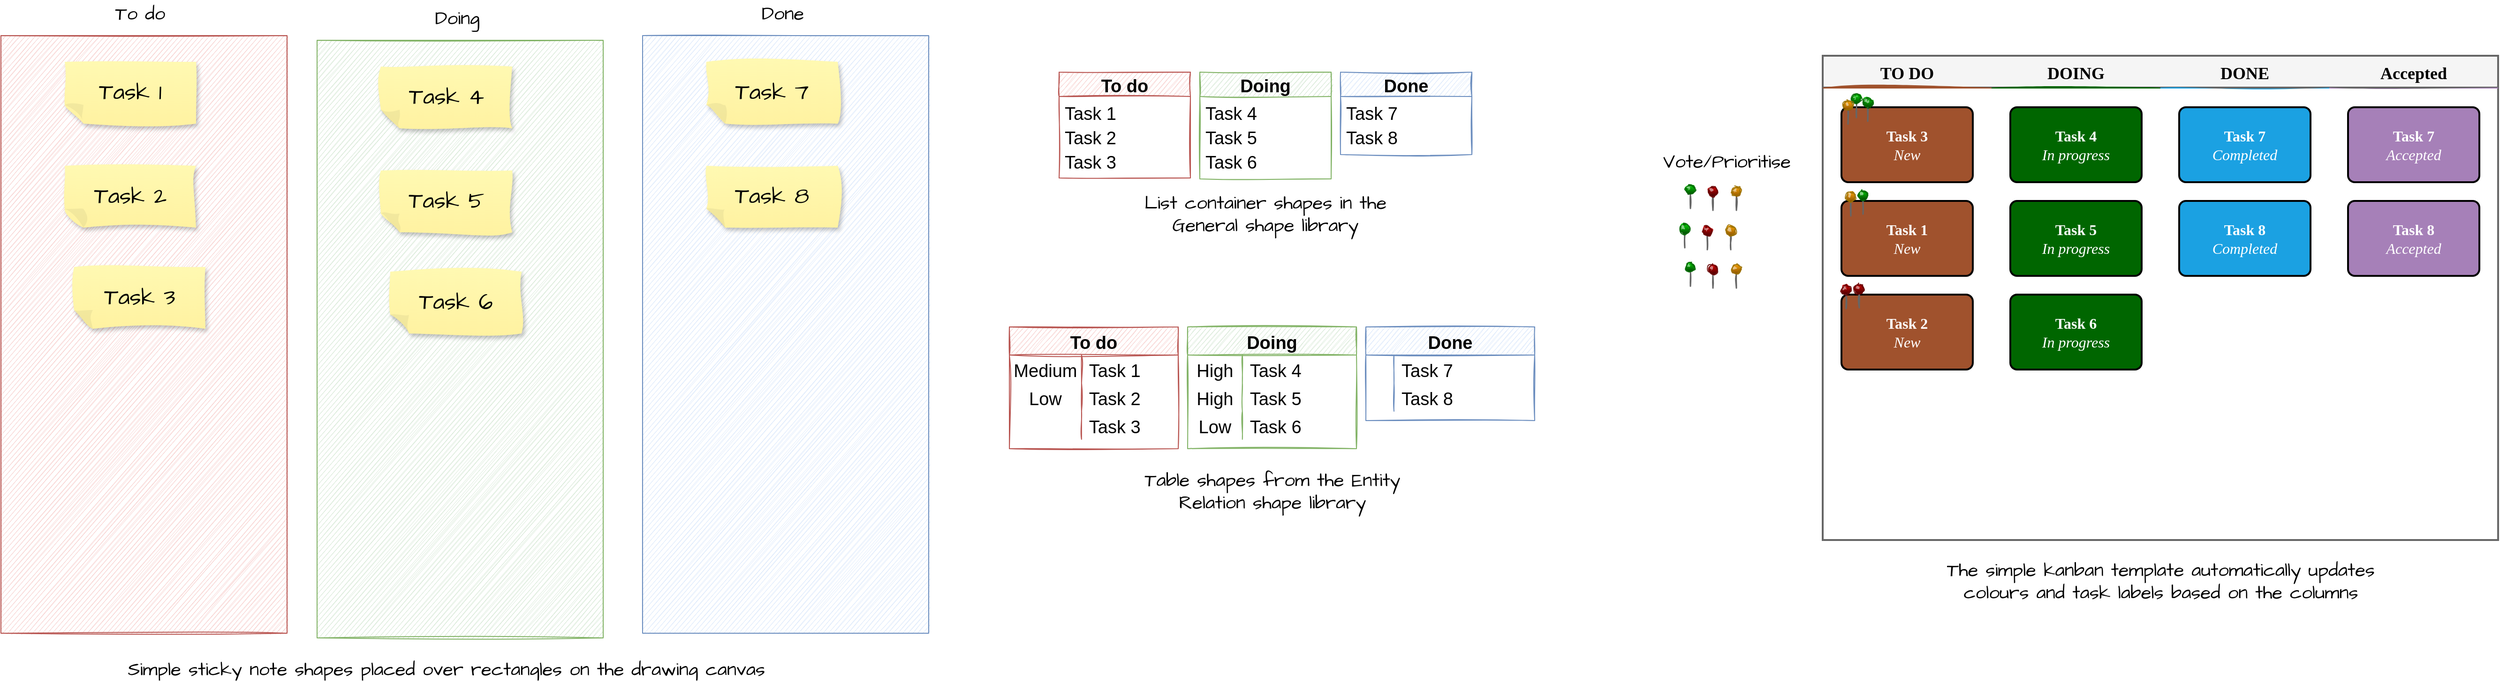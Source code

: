 <mxfile version="16.5.1" type="device"><diagram id="-oyLyDtoHZ17c1edxMD_" name="Page-1"><mxGraphModel dx="2351" dy="2303" grid="1" gridSize="10" guides="1" tooltips="1" connect="1" arrows="1" fold="1" page="1" pageScale="1" pageWidth="1019" pageHeight="1320" math="0" shadow="0"><root><mxCell id="0"/><mxCell id="1" parent="0"/><mxCell id="Ksxn2CiOpkJypMkL-8Q6-1" value="" style="rounded=0;whiteSpace=wrap;html=1;sketch=1;hachureGap=4;pointerEvents=0;fontFamily=Architects Daughter;fontSource=https%3A%2F%2Ffonts.googleapis.com%2Fcss%3Ffamily%3DArchitects%2BDaughter;fontSize=20;fillColor=#f8cecc;strokeColor=#b85450;" vertex="1" parent="1"><mxGeometry x="-641" y="-269" width="305" height="638" as="geometry"/></mxCell><mxCell id="Ksxn2CiOpkJypMkL-8Q6-2" value="To do" style="swimlane;fontStyle=1;childLayout=stackLayout;horizontal=1;startSize=26;fillColor=#f8cecc;horizontalStack=0;resizeParent=1;resizeParentMax=0;resizeLast=0;collapsible=1;marginBottom=0;strokeColor=#b85450;swimlaneFillColor=#ffffff;fontSize=19;sketch=1;" vertex="1" parent="1"><mxGeometry x="487" y="-230" width="140" height="113" as="geometry"/></mxCell><mxCell id="Ksxn2CiOpkJypMkL-8Q6-3" value="Task 1" style="text;strokeColor=none;fillColor=none;align=left;verticalAlign=top;spacingLeft=4;spacingRight=4;overflow=hidden;rotatable=0;points=[[0,0.5],[1,0.5]];portConstraint=eastwest;fontSize=19;sketch=1;" vertex="1" parent="Ksxn2CiOpkJypMkL-8Q6-2"><mxGeometry y="26" width="140" height="26" as="geometry"/></mxCell><mxCell id="Ksxn2CiOpkJypMkL-8Q6-4" value="Task 2" style="text;strokeColor=none;fillColor=none;align=left;verticalAlign=top;spacingLeft=4;spacingRight=4;overflow=hidden;rotatable=0;points=[[0,0.5],[1,0.5]];portConstraint=eastwest;fontSize=19;sketch=1;" vertex="1" parent="Ksxn2CiOpkJypMkL-8Q6-2"><mxGeometry y="52" width="140" height="26" as="geometry"/></mxCell><mxCell id="Ksxn2CiOpkJypMkL-8Q6-5" value="Task 3" style="text;strokeColor=none;fillColor=none;align=left;verticalAlign=top;spacingLeft=4;spacingRight=4;overflow=hidden;rotatable=0;points=[[0,0.5],[1,0.5]];portConstraint=eastwest;fontSize=19;sketch=1;" vertex="1" parent="Ksxn2CiOpkJypMkL-8Q6-2"><mxGeometry y="78" width="140" height="35" as="geometry"/></mxCell><mxCell id="Ksxn2CiOpkJypMkL-8Q6-6" value="Doing" style="swimlane;fontStyle=1;childLayout=stackLayout;horizontal=1;startSize=26;fillColor=#d5e8d4;horizontalStack=0;resizeParent=1;resizeParentMax=0;resizeLast=0;collapsible=1;marginBottom=0;strokeColor=#82b366;swimlaneFillColor=#ffffff;fontSize=19;sketch=1;" vertex="1" parent="1"><mxGeometry x="637" y="-230" width="140" height="114" as="geometry"/></mxCell><mxCell id="Ksxn2CiOpkJypMkL-8Q6-7" value="Task 4" style="text;strokeColor=none;fillColor=none;align=left;verticalAlign=top;spacingLeft=4;spacingRight=4;overflow=hidden;rotatable=0;points=[[0,0.5],[1,0.5]];portConstraint=eastwest;fontSize=19;sketch=1;" vertex="1" parent="Ksxn2CiOpkJypMkL-8Q6-6"><mxGeometry y="26" width="140" height="26" as="geometry"/></mxCell><mxCell id="Ksxn2CiOpkJypMkL-8Q6-8" value="Task 5" style="text;strokeColor=none;fillColor=none;align=left;verticalAlign=top;spacingLeft=4;spacingRight=4;overflow=hidden;rotatable=0;points=[[0,0.5],[1,0.5]];portConstraint=eastwest;fontSize=19;sketch=1;" vertex="1" parent="Ksxn2CiOpkJypMkL-8Q6-6"><mxGeometry y="52" width="140" height="26" as="geometry"/></mxCell><mxCell id="Ksxn2CiOpkJypMkL-8Q6-9" value="Task 6" style="text;strokeColor=none;fillColor=none;align=left;verticalAlign=top;spacingLeft=4;spacingRight=4;overflow=hidden;rotatable=0;points=[[0,0.5],[1,0.5]];portConstraint=eastwest;fontSize=19;sketch=1;" vertex="1" parent="Ksxn2CiOpkJypMkL-8Q6-6"><mxGeometry y="78" width="140" height="36" as="geometry"/></mxCell><mxCell id="Ksxn2CiOpkJypMkL-8Q6-10" value="Done" style="swimlane;fontStyle=1;childLayout=stackLayout;horizontal=1;startSize=26;fillColor=#dae8fc;horizontalStack=0;resizeParent=1;resizeParentMax=0;resizeLast=0;collapsible=1;marginBottom=0;strokeColor=#6c8ebf;swimlaneFillColor=#ffffff;fontSize=19;sketch=1;" vertex="1" parent="1"><mxGeometry x="787" y="-230" width="140" height="88" as="geometry"/></mxCell><mxCell id="Ksxn2CiOpkJypMkL-8Q6-11" value="Task 7" style="text;strokeColor=none;fillColor=none;align=left;verticalAlign=top;spacingLeft=4;spacingRight=4;overflow=hidden;rotatable=0;points=[[0,0.5],[1,0.5]];portConstraint=eastwest;fontSize=19;sketch=1;" vertex="1" parent="Ksxn2CiOpkJypMkL-8Q6-10"><mxGeometry y="26" width="140" height="26" as="geometry"/></mxCell><mxCell id="Ksxn2CiOpkJypMkL-8Q6-12" value="Task 8" style="text;strokeColor=none;fillColor=none;align=left;verticalAlign=top;spacingLeft=4;spacingRight=4;overflow=hidden;rotatable=0;points=[[0,0.5],[1,0.5]];portConstraint=eastwest;fontSize=19;sketch=1;" vertex="1" parent="Ksxn2CiOpkJypMkL-8Q6-10"><mxGeometry y="52" width="140" height="36" as="geometry"/></mxCell><mxCell id="Ksxn2CiOpkJypMkL-8Q6-13" value="To do" style="shape=table;startSize=30;container=1;collapsible=1;childLayout=tableLayout;fixedRows=1;rowLines=0;fontStyle=1;align=center;resizeLast=1;fillColor=#f8cecc;strokeColor=#b85450;swimlaneFillColor=#ffffff;fontSize=19;sketch=1;" vertex="1" parent="1"><mxGeometry x="434" y="42" width="180" height="130" as="geometry"/></mxCell><mxCell id="Ksxn2CiOpkJypMkL-8Q6-14" value="" style="shape=partialRectangle;collapsible=0;dropTarget=0;pointerEvents=0;fillColor=none;top=0;left=0;bottom=0;right=0;points=[[0,0.5],[1,0.5]];portConstraint=eastwest;fontSize=19;sketch=1;" vertex="1" parent="Ksxn2CiOpkJypMkL-8Q6-13"><mxGeometry y="30" width="180" height="30" as="geometry"/></mxCell><mxCell id="Ksxn2CiOpkJypMkL-8Q6-15" value="Medium" style="shape=partialRectangle;connectable=0;fillColor=none;top=0;left=0;bottom=0;right=0;editable=1;overflow=hidden;fontSize=19;sketch=1;" vertex="1" parent="Ksxn2CiOpkJypMkL-8Q6-14"><mxGeometry width="76.929" height="30" as="geometry"><mxRectangle width="76.929" height="30" as="alternateBounds"/></mxGeometry></mxCell><mxCell id="Ksxn2CiOpkJypMkL-8Q6-16" value="Task 1" style="shape=partialRectangle;connectable=0;fillColor=none;top=0;left=0;bottom=0;right=0;align=left;spacingLeft=6;overflow=hidden;fontSize=19;sketch=1;" vertex="1" parent="Ksxn2CiOpkJypMkL-8Q6-14"><mxGeometry x="76.929" width="103.071" height="30" as="geometry"><mxRectangle width="103.071" height="30" as="alternateBounds"/></mxGeometry></mxCell><mxCell id="Ksxn2CiOpkJypMkL-8Q6-17" value="" style="shape=partialRectangle;collapsible=0;dropTarget=0;pointerEvents=0;fillColor=none;top=0;left=0;bottom=0;right=0;points=[[0,0.5],[1,0.5]];portConstraint=eastwest;fontSize=19;sketch=1;" vertex="1" parent="Ksxn2CiOpkJypMkL-8Q6-13"><mxGeometry y="60" width="180" height="30" as="geometry"/></mxCell><mxCell id="Ksxn2CiOpkJypMkL-8Q6-18" value="Low" style="shape=partialRectangle;connectable=0;fillColor=none;top=0;left=0;bottom=0;right=0;editable=1;overflow=hidden;fontSize=19;sketch=1;" vertex="1" parent="Ksxn2CiOpkJypMkL-8Q6-17"><mxGeometry width="76.929" height="30" as="geometry"><mxRectangle width="76.929" height="30" as="alternateBounds"/></mxGeometry></mxCell><mxCell id="Ksxn2CiOpkJypMkL-8Q6-19" value="Task 2" style="shape=partialRectangle;connectable=0;fillColor=none;top=0;left=0;bottom=0;right=0;align=left;spacingLeft=6;overflow=hidden;fontSize=19;sketch=1;" vertex="1" parent="Ksxn2CiOpkJypMkL-8Q6-17"><mxGeometry x="76.929" width="103.071" height="30" as="geometry"><mxRectangle width="103.071" height="30" as="alternateBounds"/></mxGeometry></mxCell><mxCell id="Ksxn2CiOpkJypMkL-8Q6-20" value="" style="shape=partialRectangle;collapsible=0;dropTarget=0;pointerEvents=0;fillColor=none;top=0;left=0;bottom=0;right=0;points=[[0,0.5],[1,0.5]];portConstraint=eastwest;fontSize=19;sketch=1;" vertex="1" parent="Ksxn2CiOpkJypMkL-8Q6-13"><mxGeometry y="90" width="180" height="30" as="geometry"/></mxCell><mxCell id="Ksxn2CiOpkJypMkL-8Q6-21" value="" style="shape=partialRectangle;connectable=0;fillColor=none;top=0;left=0;bottom=0;right=0;editable=1;overflow=hidden;fontSize=19;sketch=1;" vertex="1" parent="Ksxn2CiOpkJypMkL-8Q6-20"><mxGeometry width="76.929" height="30" as="geometry"><mxRectangle width="76.929" height="30" as="alternateBounds"/></mxGeometry></mxCell><mxCell id="Ksxn2CiOpkJypMkL-8Q6-22" value="Task 3" style="shape=partialRectangle;connectable=0;fillColor=none;top=0;left=0;bottom=0;right=0;align=left;spacingLeft=6;overflow=hidden;fontSize=19;sketch=1;" vertex="1" parent="Ksxn2CiOpkJypMkL-8Q6-20"><mxGeometry x="76.929" width="103.071" height="30" as="geometry"><mxRectangle width="103.071" height="30" as="alternateBounds"/></mxGeometry></mxCell><mxCell id="Ksxn2CiOpkJypMkL-8Q6-23" value="Doing" style="shape=table;startSize=30;container=1;collapsible=1;childLayout=tableLayout;fixedRows=1;rowLines=0;fontStyle=1;align=center;resizeLast=1;fillColor=#d5e8d4;strokeColor=#82b366;swimlaneFillColor=#ffffff;fontSize=19;sketch=1;" vertex="1" parent="1"><mxGeometry x="624" y="42" width="180" height="130" as="geometry"/></mxCell><mxCell id="Ksxn2CiOpkJypMkL-8Q6-24" value="" style="shape=partialRectangle;collapsible=0;dropTarget=0;pointerEvents=0;fillColor=none;top=0;left=0;bottom=0;right=0;points=[[0,0.5],[1,0.5]];portConstraint=eastwest;fontSize=19;sketch=1;" vertex="1" parent="Ksxn2CiOpkJypMkL-8Q6-23"><mxGeometry y="30" width="180" height="30" as="geometry"/></mxCell><mxCell id="Ksxn2CiOpkJypMkL-8Q6-25" value="High" style="shape=partialRectangle;connectable=0;fillColor=none;top=0;left=0;bottom=0;right=0;editable=1;overflow=hidden;fontSize=19;sketch=1;" vertex="1" parent="Ksxn2CiOpkJypMkL-8Q6-24"><mxGeometry width="58.357" height="30" as="geometry"><mxRectangle width="58.357" height="30" as="alternateBounds"/></mxGeometry></mxCell><mxCell id="Ksxn2CiOpkJypMkL-8Q6-26" value="Task 4" style="shape=partialRectangle;connectable=0;fillColor=none;top=0;left=0;bottom=0;right=0;align=left;spacingLeft=6;overflow=hidden;fontSize=19;sketch=1;" vertex="1" parent="Ksxn2CiOpkJypMkL-8Q6-24"><mxGeometry x="58.357" width="121.643" height="30" as="geometry"><mxRectangle width="121.643" height="30" as="alternateBounds"/></mxGeometry></mxCell><mxCell id="Ksxn2CiOpkJypMkL-8Q6-27" value="" style="shape=partialRectangle;collapsible=0;dropTarget=0;pointerEvents=0;fillColor=none;top=0;left=0;bottom=0;right=0;points=[[0,0.5],[1,0.5]];portConstraint=eastwest;fontSize=19;sketch=1;" vertex="1" parent="Ksxn2CiOpkJypMkL-8Q6-23"><mxGeometry y="60" width="180" height="30" as="geometry"/></mxCell><mxCell id="Ksxn2CiOpkJypMkL-8Q6-28" value="High" style="shape=partialRectangle;connectable=0;fillColor=none;top=0;left=0;bottom=0;right=0;editable=1;overflow=hidden;fontSize=19;sketch=1;" vertex="1" parent="Ksxn2CiOpkJypMkL-8Q6-27"><mxGeometry width="58.357" height="30" as="geometry"><mxRectangle width="58.357" height="30" as="alternateBounds"/></mxGeometry></mxCell><mxCell id="Ksxn2CiOpkJypMkL-8Q6-29" value="Task 5" style="shape=partialRectangle;connectable=0;fillColor=none;top=0;left=0;bottom=0;right=0;align=left;spacingLeft=6;overflow=hidden;fontSize=19;sketch=1;" vertex="1" parent="Ksxn2CiOpkJypMkL-8Q6-27"><mxGeometry x="58.357" width="121.643" height="30" as="geometry"><mxRectangle width="121.643" height="30" as="alternateBounds"/></mxGeometry></mxCell><mxCell id="Ksxn2CiOpkJypMkL-8Q6-30" value="" style="shape=partialRectangle;collapsible=0;dropTarget=0;pointerEvents=0;fillColor=none;top=0;left=0;bottom=0;right=0;points=[[0,0.5],[1,0.5]];portConstraint=eastwest;fontSize=19;sketch=1;" vertex="1" parent="Ksxn2CiOpkJypMkL-8Q6-23"><mxGeometry y="90" width="180" height="30" as="geometry"/></mxCell><mxCell id="Ksxn2CiOpkJypMkL-8Q6-31" value="Low" style="shape=partialRectangle;connectable=0;fillColor=none;top=0;left=0;bottom=0;right=0;editable=1;overflow=hidden;fontSize=19;sketch=1;" vertex="1" parent="Ksxn2CiOpkJypMkL-8Q6-30"><mxGeometry width="58.357" height="30" as="geometry"><mxRectangle width="58.357" height="30" as="alternateBounds"/></mxGeometry></mxCell><mxCell id="Ksxn2CiOpkJypMkL-8Q6-32" value="Task 6" style="shape=partialRectangle;connectable=0;fillColor=none;top=0;left=0;bottom=0;right=0;align=left;spacingLeft=6;overflow=hidden;fontSize=19;sketch=1;" vertex="1" parent="Ksxn2CiOpkJypMkL-8Q6-30"><mxGeometry x="58.357" width="121.643" height="30" as="geometry"><mxRectangle width="121.643" height="30" as="alternateBounds"/></mxGeometry></mxCell><mxCell id="Ksxn2CiOpkJypMkL-8Q6-33" value="Done" style="shape=table;startSize=30;container=1;collapsible=1;childLayout=tableLayout;fixedRows=1;rowLines=0;fontStyle=1;align=center;resizeLast=1;fillColor=#dae8fc;strokeColor=#6c8ebf;swimlaneFillColor=#ffffff;fontSize=19;sketch=1;" vertex="1" parent="1"><mxGeometry x="814" y="42" width="180" height="100" as="geometry"/></mxCell><mxCell id="Ksxn2CiOpkJypMkL-8Q6-34" value="" style="shape=partialRectangle;collapsible=0;dropTarget=0;pointerEvents=0;fillColor=none;top=0;left=0;bottom=0;right=0;points=[[0,0.5],[1,0.5]];portConstraint=eastwest;fontSize=19;sketch=1;" vertex="1" parent="Ksxn2CiOpkJypMkL-8Q6-33"><mxGeometry y="30" width="180" height="30" as="geometry"/></mxCell><mxCell id="Ksxn2CiOpkJypMkL-8Q6-35" value="" style="shape=partialRectangle;connectable=0;fillColor=none;top=0;left=0;bottom=0;right=0;editable=1;overflow=hidden;fontSize=19;sketch=1;" vertex="1" parent="Ksxn2CiOpkJypMkL-8Q6-34"><mxGeometry width="30" height="30" as="geometry"><mxRectangle width="30" height="30" as="alternateBounds"/></mxGeometry></mxCell><mxCell id="Ksxn2CiOpkJypMkL-8Q6-36" value="Task 7" style="shape=partialRectangle;connectable=0;fillColor=none;top=0;left=0;bottom=0;right=0;align=left;spacingLeft=6;overflow=hidden;fontSize=19;sketch=1;" vertex="1" parent="Ksxn2CiOpkJypMkL-8Q6-34"><mxGeometry x="30" width="150" height="30" as="geometry"><mxRectangle width="150" height="30" as="alternateBounds"/></mxGeometry></mxCell><mxCell id="Ksxn2CiOpkJypMkL-8Q6-37" value="" style="shape=partialRectangle;collapsible=0;dropTarget=0;pointerEvents=0;fillColor=none;top=0;left=0;bottom=0;right=0;points=[[0,0.5],[1,0.5]];portConstraint=eastwest;fontSize=19;sketch=1;" vertex="1" parent="Ksxn2CiOpkJypMkL-8Q6-33"><mxGeometry y="60" width="180" height="30" as="geometry"/></mxCell><mxCell id="Ksxn2CiOpkJypMkL-8Q6-38" value="" style="shape=partialRectangle;connectable=0;fillColor=none;top=0;left=0;bottom=0;right=0;editable=1;overflow=hidden;fontSize=19;sketch=1;" vertex="1" parent="Ksxn2CiOpkJypMkL-8Q6-37"><mxGeometry width="30" height="30" as="geometry"><mxRectangle width="30" height="30" as="alternateBounds"/></mxGeometry></mxCell><mxCell id="Ksxn2CiOpkJypMkL-8Q6-39" value="Task 8" style="shape=partialRectangle;connectable=0;fillColor=none;top=0;left=0;bottom=0;right=0;align=left;spacingLeft=6;overflow=hidden;fontSize=19;sketch=1;" vertex="1" parent="Ksxn2CiOpkJypMkL-8Q6-37"><mxGeometry x="30" width="150" height="30" as="geometry"><mxRectangle width="150" height="30" as="alternateBounds"/></mxGeometry></mxCell><mxCell id="Ksxn2CiOpkJypMkL-8Q6-40" value="Task 1" style="shape=note;whiteSpace=wrap;html=1;backgroundOutline=1;darkOpacity=0.05;fillColor=#FFF9B2;strokeColor=none;fillStyle=solid;direction=west;gradientDirection=north;gradientColor=#FFF2A1;sketch=1;shadow=1;size=20;fontSize=24;jiggle=2;pointerEvents=1;hachureGap=4;fontFamily=Architects Daughter;fontSource=https%3A%2F%2Ffonts.googleapis.com%2Fcss%3Ffamily%3DArchitects%2BDaughter;" vertex="1" parent="1"><mxGeometry x="-573" y="-241" width="140" height="66" as="geometry"/></mxCell><mxCell id="Ksxn2CiOpkJypMkL-8Q6-41" value="To do" style="text;html=1;align=center;verticalAlign=middle;resizable=0;points=[];autosize=1;strokeColor=none;sketch=1;hachureGap=4;pointerEvents=0;fontFamily=Architects Daughter;fontSource=https%3A%2F%2Ffonts.googleapis.com%2Fcss%3Ffamily%3DArchitects%2BDaughter;fontSize=20;" vertex="1" parent="1"><mxGeometry x="-524.5" y="-307" width="63" height="28" as="geometry"/></mxCell><mxCell id="Ksxn2CiOpkJypMkL-8Q6-42" value="Task 2" style="shape=note;whiteSpace=wrap;html=1;backgroundOutline=1;darkOpacity=0.05;fillColor=#FFF9B2;strokeColor=none;fillStyle=solid;direction=west;gradientDirection=north;gradientColor=#FFF2A1;sketch=1;shadow=1;size=20;fontSize=24;jiggle=2;pointerEvents=1;hachureGap=4;fontFamily=Architects Daughter;fontSource=https%3A%2F%2Ffonts.googleapis.com%2Fcss%3Ffamily%3DArchitects%2BDaughter;" vertex="1" parent="1"><mxGeometry x="-573" y="-130" width="140" height="66" as="geometry"/></mxCell><mxCell id="Ksxn2CiOpkJypMkL-8Q6-43" value="Task 3" style="shape=note;whiteSpace=wrap;html=1;backgroundOutline=1;darkOpacity=0.05;fillColor=#FFF9B2;strokeColor=none;fillStyle=solid;direction=west;gradientDirection=north;gradientColor=#FFF2A1;sketch=1;shadow=1;size=20;fontSize=24;jiggle=2;pointerEvents=1;hachureGap=4;fontFamily=Architects Daughter;fontSource=https%3A%2F%2Ffonts.googleapis.com%2Fcss%3Ffamily%3DArchitects%2BDaughter;" vertex="1" parent="1"><mxGeometry x="-563" y="-22" width="140" height="66" as="geometry"/></mxCell><mxCell id="Ksxn2CiOpkJypMkL-8Q6-44" value="" style="rounded=0;whiteSpace=wrap;html=1;sketch=1;hachureGap=4;pointerEvents=0;fontFamily=Architects Daughter;fontSource=https%3A%2F%2Ffonts.googleapis.com%2Fcss%3Ffamily%3DArchitects%2BDaughter;fontSize=20;fillColor=#d5e8d4;strokeColor=#82b366;" vertex="1" parent="1"><mxGeometry x="-304" y="-264" width="305" height="638" as="geometry"/></mxCell><mxCell id="Ksxn2CiOpkJypMkL-8Q6-45" value="Task 4" style="shape=note;whiteSpace=wrap;html=1;backgroundOutline=1;darkOpacity=0.05;fillColor=#FFF9B2;strokeColor=none;fillStyle=solid;direction=west;gradientDirection=north;gradientColor=#FFF2A1;sketch=1;shadow=1;size=20;fontSize=24;jiggle=2;pointerEvents=1;hachureGap=4;fontFamily=Architects Daughter;fontSource=https%3A%2F%2Ffonts.googleapis.com%2Fcss%3Ffamily%3DArchitects%2BDaughter;" vertex="1" parent="1"><mxGeometry x="-236" y="-236" width="140" height="66" as="geometry"/></mxCell><mxCell id="Ksxn2CiOpkJypMkL-8Q6-46" value="Doing" style="text;html=1;align=center;verticalAlign=middle;resizable=0;points=[];autosize=1;strokeColor=none;sketch=1;hachureGap=4;pointerEvents=0;fontFamily=Architects Daughter;fontSource=https%3A%2F%2Ffonts.googleapis.com%2Fcss%3Ffamily%3DArchitects%2BDaughter;fontSize=20;" vertex="1" parent="1"><mxGeometry x="-184.5" y="-302" width="58" height="28" as="geometry"/></mxCell><mxCell id="Ksxn2CiOpkJypMkL-8Q6-47" value="Task 5" style="shape=note;whiteSpace=wrap;html=1;backgroundOutline=1;darkOpacity=0.05;fillColor=#FFF9B2;strokeColor=none;fillStyle=solid;direction=west;gradientDirection=north;gradientColor=#FFF2A1;sketch=1;shadow=1;size=20;fontSize=24;jiggle=2;pointerEvents=1;hachureGap=4;fontFamily=Architects Daughter;fontSource=https%3A%2F%2Ffonts.googleapis.com%2Fcss%3Ffamily%3DArchitects%2BDaughter;" vertex="1" parent="1"><mxGeometry x="-236" y="-125" width="140" height="66" as="geometry"/></mxCell><mxCell id="Ksxn2CiOpkJypMkL-8Q6-48" value="Task 6" style="shape=note;whiteSpace=wrap;html=1;backgroundOutline=1;darkOpacity=0.05;fillColor=#FFF9B2;strokeColor=none;fillStyle=solid;direction=west;gradientDirection=north;gradientColor=#FFF2A1;sketch=1;shadow=1;size=20;fontSize=24;jiggle=2;pointerEvents=1;hachureGap=4;fontFamily=Architects Daughter;fontSource=https%3A%2F%2Ffonts.googleapis.com%2Fcss%3Ffamily%3DArchitects%2BDaughter;" vertex="1" parent="1"><mxGeometry x="-226" y="-17" width="140" height="66" as="geometry"/></mxCell><mxCell id="Ksxn2CiOpkJypMkL-8Q6-49" value="" style="rounded=0;whiteSpace=wrap;html=1;sketch=1;hachureGap=4;pointerEvents=0;fontFamily=Architects Daughter;fontSource=https%3A%2F%2Ffonts.googleapis.com%2Fcss%3Ffamily%3DArchitects%2BDaughter;fontSize=20;fillColor=#dae8fc;strokeColor=#6c8ebf;" vertex="1" parent="1"><mxGeometry x="43" y="-269" width="305" height="638" as="geometry"/></mxCell><mxCell id="Ksxn2CiOpkJypMkL-8Q6-50" value="&lt;div&gt;Task 7&lt;/div&gt;" style="shape=note;whiteSpace=wrap;html=1;backgroundOutline=1;darkOpacity=0.05;fillColor=#FFF9B2;strokeColor=none;fillStyle=solid;direction=west;gradientDirection=north;gradientColor=#FFF2A1;sketch=1;shadow=1;size=20;fontSize=24;jiggle=2;pointerEvents=1;hachureGap=4;fontFamily=Architects Daughter;fontSource=https%3A%2F%2Ffonts.googleapis.com%2Fcss%3Ffamily%3DArchitects%2BDaughter;" vertex="1" parent="1"><mxGeometry x="111" y="-241" width="140" height="66" as="geometry"/></mxCell><mxCell id="Ksxn2CiOpkJypMkL-8Q6-51" value="Done" style="text;html=1;align=center;verticalAlign=middle;resizable=0;points=[];autosize=1;strokeColor=none;sketch=1;hachureGap=4;pointerEvents=0;fontFamily=Architects Daughter;fontSource=https%3A%2F%2Ffonts.googleapis.com%2Fcss%3Ffamily%3DArchitects%2BDaughter;fontSize=20;" vertex="1" parent="1"><mxGeometry x="164.5" y="-307" width="55" height="28" as="geometry"/></mxCell><mxCell id="Ksxn2CiOpkJypMkL-8Q6-52" value="Task 8" style="shape=note;whiteSpace=wrap;html=1;backgroundOutline=1;darkOpacity=0.05;fillColor=#FFF9B2;strokeColor=none;fillStyle=solid;direction=west;gradientDirection=north;gradientColor=#FFF2A1;sketch=1;shadow=1;size=20;fontSize=24;jiggle=2;pointerEvents=1;hachureGap=4;fontFamily=Architects Daughter;fontSource=https%3A%2F%2Ffonts.googleapis.com%2Fcss%3Ffamily%3DArchitects%2BDaughter;" vertex="1" parent="1"><mxGeometry x="111" y="-130" width="140" height="66" as="geometry"/></mxCell><mxCell id="Ksxn2CiOpkJypMkL-8Q6-53" value="" style="swimlane;fontStyle=2;childLayout=stackLayout;horizontal=1;startSize=34;horizontalStack=1;resizeParent=1;resizeParentMax=0;resizeLast=0;collapsible=0;marginBottom=0;swimlaneFillColor=none;fontFamily=Permanent Marker;fontSize=19;points=[];verticalAlign=top;stackBorder=0;resizable=1;strokeWidth=2;sketch=0;disableMultiStroke=1;fillColor=#f5f5f5;strokeColor=#666666;fontColor=#333333;" vertex="1" parent="1"><mxGeometry x="1301" y="-247.5" width="720" height="517" as="geometry"/></mxCell><object label="TO DO" status="New" id="Ksxn2CiOpkJypMkL-8Q6-54"><mxCell style="swimlane;strokeWidth=2;fontFamily=Permanent Marker;html=0;startSize=1;verticalAlign=bottom;spacingBottom=5;points=[];childLayout=stackLayout;stackBorder=20;stackSpacing=20;resizeLast=0;resizeParent=1;horizontalStack=0;collapsible=0;sketch=1;strokeColor=none;fillStyle=solid;fillColor=#A0522D;fontSize=18;" vertex="1" parent="Ksxn2CiOpkJypMkL-8Q6-53"><mxGeometry y="34" width="180" height="483" as="geometry"/></mxCell></object><object label="Task 3&lt;br style=&quot;font-size: 16px;&quot;&gt;&lt;span style=&quot;font-weight: normal; font-size: 16px;&quot;&gt;&lt;i style=&quot;font-size: 16px;&quot;&gt;&lt;font style=&quot;font-size: 16px;&quot;&gt;%status%&lt;/font&gt;&lt;/i&gt;&lt;/span&gt;" placeholders="1" id="Ksxn2CiOpkJypMkL-8Q6-55"><mxCell style="whiteSpace=wrap;html=1;strokeWidth=2;fillColor=swimlane;fontStyle=1;spacingTop=0;rounded=1;arcSize=9;points=[];sketch=0;fontFamily=Verdana;hachureGap=8;fillWeight=1;fontSize=16;fontColor=#FFFFFF;" vertex="1" parent="Ksxn2CiOpkJypMkL-8Q6-54"><mxGeometry x="20" y="21" width="140" height="80" as="geometry"/></mxCell></object><object label="Task 1&lt;br style=&quot;font-size: 16px;&quot;&gt;&lt;span style=&quot;font-weight: normal; font-size: 16px;&quot;&gt;&lt;i style=&quot;font-size: 16px;&quot;&gt;&lt;font style=&quot;font-size: 16px;&quot;&gt;%status%&lt;/font&gt;&lt;/i&gt;&lt;/span&gt;" placeholders="1" id="Ksxn2CiOpkJypMkL-8Q6-56"><mxCell style="whiteSpace=wrap;html=1;strokeWidth=2;fillColor=swimlane;fontStyle=1;spacingTop=0;rounded=1;arcSize=9;points=[];sketch=0;fontFamily=Verdana;hachureGap=8;fillWeight=1;fontSize=16;fontColor=#FFFFFF;" vertex="1" parent="Ksxn2CiOpkJypMkL-8Q6-54"><mxGeometry x="20" y="121" width="140" height="80" as="geometry"/></mxCell></object><object label="Task 2&lt;br style=&quot;font-size: 16px;&quot;&gt;&lt;span style=&quot;font-weight: normal; font-size: 16px;&quot;&gt;&lt;i style=&quot;font-size: 16px;&quot;&gt;&lt;font style=&quot;font-size: 16px;&quot;&gt;%status%&lt;/font&gt;&lt;/i&gt;&lt;/span&gt;" placeholders="1" id="Ksxn2CiOpkJypMkL-8Q6-57"><mxCell style="whiteSpace=wrap;html=1;strokeWidth=2;fillColor=swimlane;fontStyle=1;spacingTop=0;rounded=1;arcSize=9;points=[];sketch=0;fontFamily=Verdana;hachureGap=8;fillWeight=1;fontSize=16;fontColor=#FFFFFF;" vertex="1" parent="Ksxn2CiOpkJypMkL-8Q6-54"><mxGeometry x="20" y="221" width="140" height="80" as="geometry"/></mxCell></object><object label="DOING" status="In progress" id="Ksxn2CiOpkJypMkL-8Q6-58"><mxCell style="swimlane;strokeWidth=2;fontFamily=Permanent Marker;html=0;startSize=1;verticalAlign=bottom;spacingBottom=5;points=[];childLayout=stackLayout;stackBorder=20;stackSpacing=20;resizeLast=0;resizeParent=1;horizontalStack=0;collapsible=0;sketch=1;strokeColor=none;fillStyle=solid;fillColor=#006600;fontSize=18;" vertex="1" parent="Ksxn2CiOpkJypMkL-8Q6-53"><mxGeometry x="180" y="34" width="180" height="483" as="geometry"/></mxCell></object><object label="Task 4&lt;br style=&quot;font-size: 16px;&quot;&gt;&lt;span style=&quot;font-weight: normal; font-size: 16px;&quot;&gt;&lt;i style=&quot;font-size: 16px;&quot;&gt;&lt;font style=&quot;font-size: 16px;&quot;&gt;%status%&lt;/font&gt;&lt;/i&gt;&lt;/span&gt;" placeholders="1" id="Ksxn2CiOpkJypMkL-8Q6-59"><mxCell style="whiteSpace=wrap;html=1;strokeWidth=2;fillColor=swimlane;fontStyle=1;spacingTop=0;rounded=1;arcSize=9;points=[];sketch=0;fontFamily=Verdana;hachureGap=8;fillWeight=1;fontSize=16;fontColor=#FFFFFF;" vertex="1" parent="Ksxn2CiOpkJypMkL-8Q6-58"><mxGeometry x="20" y="21" width="140" height="80" as="geometry"/></mxCell></object><object label="Task 5&lt;br style=&quot;font-size: 16px;&quot;&gt;&lt;span style=&quot;font-weight: normal; font-size: 16px;&quot;&gt;&lt;i style=&quot;font-size: 16px;&quot;&gt;&lt;font style=&quot;font-size: 16px;&quot;&gt;%status%&lt;/font&gt;&lt;/i&gt;&lt;/span&gt;" placeholders="1" id="Ksxn2CiOpkJypMkL-8Q6-60"><mxCell style="whiteSpace=wrap;html=1;strokeWidth=2;fillColor=swimlane;fontStyle=1;spacingTop=0;rounded=1;arcSize=9;points=[];sketch=0;fontFamily=Verdana;hachureGap=8;fillWeight=1;fontSize=16;fontColor=#FFFFFF;" vertex="1" parent="Ksxn2CiOpkJypMkL-8Q6-58"><mxGeometry x="20" y="121" width="140" height="80" as="geometry"/></mxCell></object><object label="Task 6&lt;br style=&quot;font-size: 16px;&quot;&gt;&lt;span style=&quot;font-weight: normal; font-size: 16px;&quot;&gt;&lt;i style=&quot;font-size: 16px;&quot;&gt;&lt;font style=&quot;font-size: 16px;&quot;&gt;%status%&lt;/font&gt;&lt;/i&gt;&lt;/span&gt;" placeholders="1" id="Ksxn2CiOpkJypMkL-8Q6-61"><mxCell style="whiteSpace=wrap;html=1;strokeWidth=2;fillColor=swimlane;fontStyle=1;spacingTop=0;rounded=1;arcSize=9;points=[];sketch=0;fontFamily=Verdana;hachureGap=8;fillWeight=1;fontSize=16;fontColor=#FFFFFF;" vertex="1" parent="Ksxn2CiOpkJypMkL-8Q6-58"><mxGeometry x="20" y="221" width="140" height="80" as="geometry"/></mxCell></object><object label="DONE" status="Completed" id="Ksxn2CiOpkJypMkL-8Q6-62"><mxCell style="swimlane;strokeWidth=2;fontFamily=Permanent Marker;html=0;startSize=1;verticalAlign=bottom;spacingBottom=5;points=[];childLayout=stackLayout;stackBorder=20;stackSpacing=20;resizeLast=0;resizeParent=1;horizontalStack=0;collapsible=0;sketch=1;strokeColor=none;fillStyle=solid;fillColor=#1BA1E2;fontSize=18;" vertex="1" parent="Ksxn2CiOpkJypMkL-8Q6-53"><mxGeometry x="360" y="34" width="180" height="483" as="geometry"/></mxCell></object><object label="Task 7&lt;br style=&quot;font-size: 16px;&quot;&gt;&lt;span style=&quot;font-weight: normal; font-size: 16px;&quot;&gt;&lt;i style=&quot;font-size: 16px;&quot;&gt;&lt;font style=&quot;font-size: 16px;&quot;&gt;%status%&lt;/font&gt;&lt;/i&gt;&lt;/span&gt;" placeholders="1" id="Ksxn2CiOpkJypMkL-8Q6-63"><mxCell style="whiteSpace=wrap;html=1;strokeWidth=2;fillColor=swimlane;fontStyle=1;spacingTop=0;rounded=1;arcSize=9;points=[];sketch=0;fontFamily=Verdana;hachureGap=8;fillWeight=1;fontSize=16;fontColor=#FFFFFF;" vertex="1" parent="Ksxn2CiOpkJypMkL-8Q6-62"><mxGeometry x="20" y="21" width="140" height="80" as="geometry"/></mxCell></object><object label="Task 8&lt;br style=&quot;font-size: 16px;&quot;&gt;&lt;span style=&quot;font-weight: normal; font-size: 16px;&quot;&gt;&lt;i style=&quot;font-size: 16px;&quot;&gt;&lt;font style=&quot;font-size: 16px;&quot;&gt;%status%&lt;/font&gt;&lt;/i&gt;&lt;/span&gt;" placeholders="1" id="Ksxn2CiOpkJypMkL-8Q6-64"><mxCell style="whiteSpace=wrap;html=1;strokeWidth=2;fillColor=swimlane;fontStyle=1;spacingTop=0;rounded=1;arcSize=9;points=[];sketch=0;fontFamily=Verdana;hachureGap=8;fillWeight=1;fontSize=16;fontColor=#FFFFFF;" vertex="1" parent="Ksxn2CiOpkJypMkL-8Q6-62"><mxGeometry x="20" y="121" width="140" height="80" as="geometry"/></mxCell></object><object label="Accepted" status="Accepted" id="Ksxn2CiOpkJypMkL-8Q6-65"><mxCell style="swimlane;strokeWidth=2;fontFamily=Permanent Marker;html=0;startSize=1;verticalAlign=bottom;spacingBottom=5;points=[];childLayout=stackLayout;stackBorder=20;stackSpacing=20;resizeLast=0;resizeParent=1;horizontalStack=0;collapsible=0;sketch=1;strokeColor=none;fillStyle=solid;fontSize=18;fillColor=#A680B8;" vertex="1" parent="Ksxn2CiOpkJypMkL-8Q6-53"><mxGeometry x="540" y="34" width="180" height="483" as="geometry"/></mxCell></object><object label="Task 7&lt;br style=&quot;font-size: 16px;&quot;&gt;&lt;span style=&quot;font-weight: normal; font-size: 16px;&quot;&gt;&lt;i style=&quot;font-size: 16px;&quot;&gt;&lt;font style=&quot;font-size: 16px;&quot;&gt;%status%&lt;/font&gt;&lt;/i&gt;&lt;/span&gt;" placeholders="1" id="Ksxn2CiOpkJypMkL-8Q6-66"><mxCell style="whiteSpace=wrap;html=1;strokeWidth=2;fillColor=swimlane;fontStyle=1;spacingTop=0;rounded=1;arcSize=9;points=[];sketch=0;fontFamily=Verdana;hachureGap=8;fillWeight=1;fontSize=16;fontColor=#FFFFFF;" vertex="1" parent="Ksxn2CiOpkJypMkL-8Q6-65"><mxGeometry x="20" y="21" width="140" height="80" as="geometry"/></mxCell></object><object label="Task 8&lt;br style=&quot;font-size: 16px;&quot;&gt;&lt;span style=&quot;font-weight: normal; font-size: 16px;&quot;&gt;&lt;i style=&quot;font-size: 16px;&quot;&gt;&lt;font style=&quot;font-size: 16px;&quot;&gt;%status%&lt;/font&gt;&lt;/i&gt;&lt;/span&gt;" placeholders="1" id="Ksxn2CiOpkJypMkL-8Q6-67"><mxCell style="whiteSpace=wrap;html=1;strokeWidth=2;fillColor=swimlane;fontStyle=1;spacingTop=0;rounded=1;arcSize=9;points=[];sketch=0;fontFamily=Verdana;hachureGap=8;fillWeight=1;fontSize=16;fontColor=#FFFFFF;" vertex="1" parent="Ksxn2CiOpkJypMkL-8Q6-65"><mxGeometry x="20" y="121" width="140" height="80" as="geometry"/></mxCell></object><mxCell id="Ksxn2CiOpkJypMkL-8Q6-68" value="Simple sticky note shapes placed over rectangles on the drawing canvas" style="text;html=1;strokeColor=none;fillColor=none;align=center;verticalAlign=middle;whiteSpace=wrap;rounded=0;sketch=1;hachureGap=4;pointerEvents=0;fontFamily=Architects Daughter;fontSource=https%3A%2F%2Ffonts.googleapis.com%2Fcss%3Ffamily%3DArchitects%2BDaughter;fontSize=20;" vertex="1" parent="1"><mxGeometry x="-565" y="397" width="798" height="20" as="geometry"/></mxCell><mxCell id="Ksxn2CiOpkJypMkL-8Q6-69" value="List container shapes in the General shape library" style="text;html=1;strokeColor=none;fillColor=none;align=center;verticalAlign=middle;whiteSpace=wrap;rounded=0;sketch=1;hachureGap=4;pointerEvents=0;fontFamily=Architects Daughter;fontSource=https%3A%2F%2Ffonts.googleapis.com%2Fcss%3Ffamily%3DArchitects%2BDaughter;fontSize=20;" vertex="1" parent="1"><mxGeometry x="540" y="-89" width="334" height="20" as="geometry"/></mxCell><mxCell id="Ksxn2CiOpkJypMkL-8Q6-70" value="Table shapes from the Entity Relation shape library" style="text;html=1;strokeColor=none;fillColor=none;align=center;verticalAlign=middle;whiteSpace=wrap;rounded=0;sketch=1;hachureGap=4;pointerEvents=0;fontFamily=Architects Daughter;fontSource=https%3A%2F%2Ffonts.googleapis.com%2Fcss%3Ffamily%3DArchitects%2BDaughter;fontSize=20;" vertex="1" parent="1"><mxGeometry x="558.5" y="207" width="311" height="20" as="geometry"/></mxCell><mxCell id="Ksxn2CiOpkJypMkL-8Q6-71" value="" style="verticalLabelPosition=top;html=1;shadow=0;dashed=0;verticalAlign=bottom;strokeWidth=1;shape=mxgraph.ios.iPin;fillColor2=#00dd00;fillColor3=#004400;strokeColor=#006600;sketch=1;hachureGap=4;pointerEvents=0;fontFamily=Architects Daughter;fontSource=https%3A%2F%2Ffonts.googleapis.com%2Fcss%3Ffamily%3DArchitects%2BDaughter;fontSize=20;" vertex="1" parent="1"><mxGeometry x="1155" y="-109.5" width="10" height="25" as="geometry"/></mxCell><mxCell id="Ksxn2CiOpkJypMkL-8Q6-72" value="" style="verticalLabelPosition=top;html=1;shadow=0;dashed=0;verticalAlign=bottom;strokeWidth=1;shape=mxgraph.ios.iPin;fillColor2=#dd0000;fillColor3=#440000;strokeColor=#660000;sketch=1;hachureGap=4;pointerEvents=0;fontFamily=Architects Daughter;fontSource=https%3A%2F%2Ffonts.googleapis.com%2Fcss%3Ffamily%3DArchitects%2BDaughter;fontSize=20;" vertex="1" parent="1"><mxGeometry x="1179" y="-107.5" width="10" height="25" as="geometry"/></mxCell><mxCell id="Ksxn2CiOpkJypMkL-8Q6-73" value="" style="verticalLabelPosition=top;html=1;shadow=0;dashed=0;verticalAlign=bottom;strokeWidth=1;shape=mxgraph.ios.iPin;fillColor2=#ffa500;fillColor3=#885000;strokeColor=#997000;sketch=1;hachureGap=4;pointerEvents=0;fontFamily=Architects Daughter;fontSource=https%3A%2F%2Ffonts.googleapis.com%2Fcss%3Ffamily%3DArchitects%2BDaughter;fontSize=20;" vertex="1" parent="1"><mxGeometry x="1204" y="-107.5" width="10" height="25" as="geometry"/></mxCell><mxCell id="Ksxn2CiOpkJypMkL-8Q6-74" value="" style="verticalLabelPosition=top;html=1;shadow=0;dashed=0;verticalAlign=bottom;strokeWidth=1;shape=mxgraph.ios.iPin;fillColor2=#00dd00;fillColor3=#004400;strokeColor=#006600;sketch=1;hachureGap=4;pointerEvents=0;fontFamily=Architects Daughter;fontSource=https%3A%2F%2Ffonts.googleapis.com%2Fcss%3Ffamily%3DArchitects%2BDaughter;fontSize=20;" vertex="1" parent="1"><mxGeometry x="1149" y="-67.5" width="10" height="25" as="geometry"/></mxCell><mxCell id="Ksxn2CiOpkJypMkL-8Q6-75" value="" style="verticalLabelPosition=top;html=1;shadow=0;dashed=0;verticalAlign=bottom;strokeWidth=1;shape=mxgraph.ios.iPin;fillColor2=#dd0000;fillColor3=#440000;strokeColor=#660000;sketch=1;hachureGap=4;pointerEvents=0;fontFamily=Architects Daughter;fontSource=https%3A%2F%2Ffonts.googleapis.com%2Fcss%3Ffamily%3DArchitects%2BDaughter;fontSize=20;" vertex="1" parent="1"><mxGeometry x="1173" y="-65.5" width="10" height="25" as="geometry"/></mxCell><mxCell id="Ksxn2CiOpkJypMkL-8Q6-76" value="" style="verticalLabelPosition=top;html=1;shadow=0;dashed=0;verticalAlign=bottom;strokeWidth=1;shape=mxgraph.ios.iPin;fillColor2=#ffa500;fillColor3=#885000;strokeColor=#997000;sketch=1;hachureGap=4;pointerEvents=0;fontFamily=Architects Daughter;fontSource=https%3A%2F%2Ffonts.googleapis.com%2Fcss%3Ffamily%3DArchitects%2BDaughter;fontSize=20;" vertex="1" parent="1"><mxGeometry x="1198" y="-65.5" width="10" height="25" as="geometry"/></mxCell><mxCell id="Ksxn2CiOpkJypMkL-8Q6-77" value="" style="verticalLabelPosition=top;html=1;shadow=0;dashed=0;verticalAlign=bottom;strokeWidth=1;shape=mxgraph.ios.iPin;fillColor2=#00dd00;fillColor3=#004400;strokeColor=#006600;sketch=1;hachureGap=4;pointerEvents=0;fontFamily=Architects Daughter;fontSource=https%3A%2F%2Ffonts.googleapis.com%2Fcss%3Ffamily%3DArchitects%2BDaughter;fontSize=20;" vertex="1" parent="1"><mxGeometry x="1155" y="-26.5" width="10" height="25" as="geometry"/></mxCell><mxCell id="Ksxn2CiOpkJypMkL-8Q6-78" value="" style="verticalLabelPosition=top;html=1;shadow=0;dashed=0;verticalAlign=bottom;strokeWidth=1;shape=mxgraph.ios.iPin;fillColor2=#dd0000;fillColor3=#440000;strokeColor=#660000;sketch=1;hachureGap=4;pointerEvents=0;fontFamily=Architects Daughter;fontSource=https%3A%2F%2Ffonts.googleapis.com%2Fcss%3Ffamily%3DArchitects%2BDaughter;fontSize=20;" vertex="1" parent="1"><mxGeometry x="1179" y="-24.5" width="10" height="25" as="geometry"/></mxCell><mxCell id="Ksxn2CiOpkJypMkL-8Q6-79" value="" style="verticalLabelPosition=top;html=1;shadow=0;dashed=0;verticalAlign=bottom;strokeWidth=1;shape=mxgraph.ios.iPin;fillColor2=#ffa500;fillColor3=#885000;strokeColor=#997000;sketch=1;hachureGap=4;pointerEvents=0;fontFamily=Architects Daughter;fontSource=https%3A%2F%2Ffonts.googleapis.com%2Fcss%3Ffamily%3DArchitects%2BDaughter;fontSize=20;" vertex="1" parent="1"><mxGeometry x="1204" y="-24.5" width="10" height="25" as="geometry"/></mxCell><mxCell id="Ksxn2CiOpkJypMkL-8Q6-80" value="" style="verticalLabelPosition=top;html=1;shadow=0;dashed=0;verticalAlign=bottom;strokeWidth=1;shape=mxgraph.ios.iPin;fillColor2=#00dd00;fillColor3=#004400;strokeColor=#006600;sketch=1;hachureGap=4;pointerEvents=0;fontFamily=Architects Daughter;fontSource=https%3A%2F%2Ffonts.googleapis.com%2Fcss%3Ffamily%3DArchitects%2BDaughter;fontSize=20;" vertex="1" parent="1"><mxGeometry x="1344" y="-202.5" width="10" height="25" as="geometry"/></mxCell><mxCell id="Ksxn2CiOpkJypMkL-8Q6-81" value="" style="verticalLabelPosition=top;html=1;shadow=0;dashed=0;verticalAlign=bottom;strokeWidth=1;shape=mxgraph.ios.iPin;fillColor2=#dd0000;fillColor3=#440000;strokeColor=#660000;sketch=1;hachureGap=4;pointerEvents=0;fontFamily=Architects Daughter;fontSource=https%3A%2F%2Ffonts.googleapis.com%2Fcss%3Ffamily%3DArchitects%2BDaughter;fontSize=20;" vertex="1" parent="1"><mxGeometry x="1321" y="-2.5" width="10" height="25" as="geometry"/></mxCell><mxCell id="Ksxn2CiOpkJypMkL-8Q6-82" value="" style="verticalLabelPosition=top;html=1;shadow=0;dashed=0;verticalAlign=bottom;strokeWidth=1;shape=mxgraph.ios.iPin;fillColor2=#ffa500;fillColor3=#885000;strokeColor=#997000;sketch=1;hachureGap=4;pointerEvents=0;fontFamily=Architects Daughter;fontSource=https%3A%2F%2Ffonts.googleapis.com%2Fcss%3Ffamily%3DArchitects%2BDaughter;fontSize=20;" vertex="1" parent="1"><mxGeometry x="1326" y="-101.5" width="10" height="25" as="geometry"/></mxCell><mxCell id="Ksxn2CiOpkJypMkL-8Q6-83" value="Vote/Prioritise" style="text;html=1;strokeColor=none;fillColor=none;align=center;verticalAlign=middle;whiteSpace=wrap;rounded=0;sketch=1;hachureGap=4;pointerEvents=0;fontFamily=Architects Daughter;fontSource=https%3A%2F%2Ffonts.googleapis.com%2Fcss%3Ffamily%3DArchitects%2BDaughter;fontSize=20;" vertex="1" parent="1"><mxGeometry x="1120" y="-145.5" width="158" height="20" as="geometry"/></mxCell><mxCell id="Ksxn2CiOpkJypMkL-8Q6-84" value="" style="verticalLabelPosition=top;html=1;shadow=0;dashed=0;verticalAlign=bottom;strokeWidth=1;shape=mxgraph.ios.iPin;fillColor2=#00dd00;fillColor3=#004400;strokeColor=#006600;sketch=1;hachureGap=4;pointerEvents=0;fontFamily=Architects Daughter;fontSource=https%3A%2F%2Ffonts.googleapis.com%2Fcss%3Ffamily%3DArchitects%2BDaughter;fontSize=20;" vertex="1" parent="1"><mxGeometry x="1332" y="-206.5" width="10" height="25" as="geometry"/></mxCell><mxCell id="Ksxn2CiOpkJypMkL-8Q6-85" value="" style="verticalLabelPosition=top;html=1;shadow=0;dashed=0;verticalAlign=bottom;strokeWidth=1;shape=mxgraph.ios.iPin;fillColor2=#00dd00;fillColor3=#004400;strokeColor=#006600;sketch=1;hachureGap=4;pointerEvents=0;fontFamily=Architects Daughter;fontSource=https%3A%2F%2Ffonts.googleapis.com%2Fcss%3Ffamily%3DArchitects%2BDaughter;fontSize=20;" vertex="1" parent="1"><mxGeometry x="1339" y="-103.5" width="10" height="25" as="geometry"/></mxCell><mxCell id="Ksxn2CiOpkJypMkL-8Q6-86" value="" style="verticalLabelPosition=top;html=1;shadow=0;dashed=0;verticalAlign=bottom;strokeWidth=1;shape=mxgraph.ios.iPin;fillColor2=#dd0000;fillColor3=#440000;strokeColor=#660000;sketch=1;hachureGap=4;pointerEvents=0;fontFamily=Architects Daughter;fontSource=https%3A%2F%2Ffonts.googleapis.com%2Fcss%3Ffamily%3DArchitects%2BDaughter;fontSize=20;" vertex="1" parent="1"><mxGeometry x="1335" y="-3.5" width="10" height="25" as="geometry"/></mxCell><mxCell id="Ksxn2CiOpkJypMkL-8Q6-87" value="" style="verticalLabelPosition=top;html=1;shadow=0;dashed=0;verticalAlign=bottom;strokeWidth=1;shape=mxgraph.ios.iPin;fillColor2=#ffa500;fillColor3=#885000;strokeColor=#997000;sketch=1;hachureGap=4;pointerEvents=0;fontFamily=Architects Daughter;fontSource=https%3A%2F%2Ffonts.googleapis.com%2Fcss%3Ffamily%3DArchitects%2BDaughter;fontSize=20;" vertex="1" parent="1"><mxGeometry x="1323" y="-199.5" width="10" height="25" as="geometry"/></mxCell><mxCell id="Ksxn2CiOpkJypMkL-8Q6-88" value="The simple kanban template automatically updates colours and task labels based on the columns" style="text;html=1;strokeColor=none;fillColor=none;align=center;verticalAlign=middle;whiteSpace=wrap;rounded=0;sketch=1;hachureGap=4;pointerEvents=0;fontFamily=Architects Daughter;fontSource=https%3A%2F%2Ffonts.googleapis.com%2Fcss%3Ffamily%3DArchitects%2BDaughter;fontSize=20;" vertex="1" parent="1"><mxGeometry x="1418.5" y="303" width="485" height="20" as="geometry"/></mxCell></root></mxGraphModel></diagram></mxfile>
